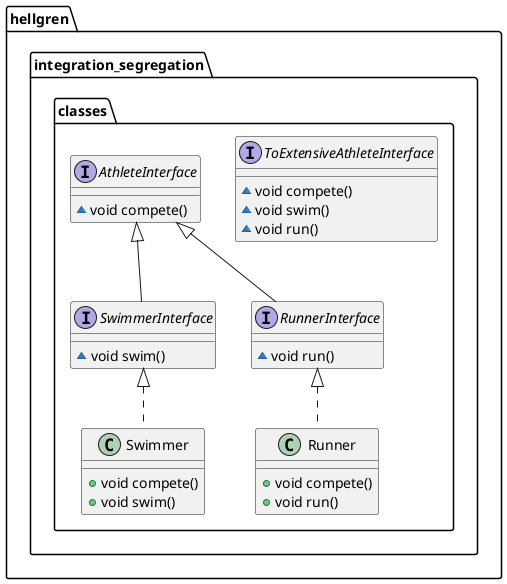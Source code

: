 @startuml
class hellgren.integration_segregation.classes.Runner {
+ void compete()
+ void run()
}
interface hellgren.integration_segregation.classes.SwimmerInterface {
~ void swim()
}
interface hellgren.integration_segregation.classes.ToExtensiveAthleteInterface {
~ void compete()
~ void swim()
~ void run()
}
interface hellgren.integration_segregation.classes.AthleteInterface {
~ void compete()
}
interface hellgren.integration_segregation.classes.RunnerInterface {
~ void run()
}
class hellgren.integration_segregation.classes.Swimmer {
+ void compete()
+ void swim()
}


hellgren.integration_segregation.classes.RunnerInterface <|.. hellgren.integration_segregation.classes.Runner
hellgren.integration_segregation.classes.AthleteInterface <|-- hellgren.integration_segregation.classes.SwimmerInterface
hellgren.integration_segregation.classes.AthleteInterface <|-- hellgren.integration_segregation.classes.RunnerInterface
hellgren.integration_segregation.classes.SwimmerInterface <|.. hellgren.integration_segregation.classes.Swimmer
@enduml